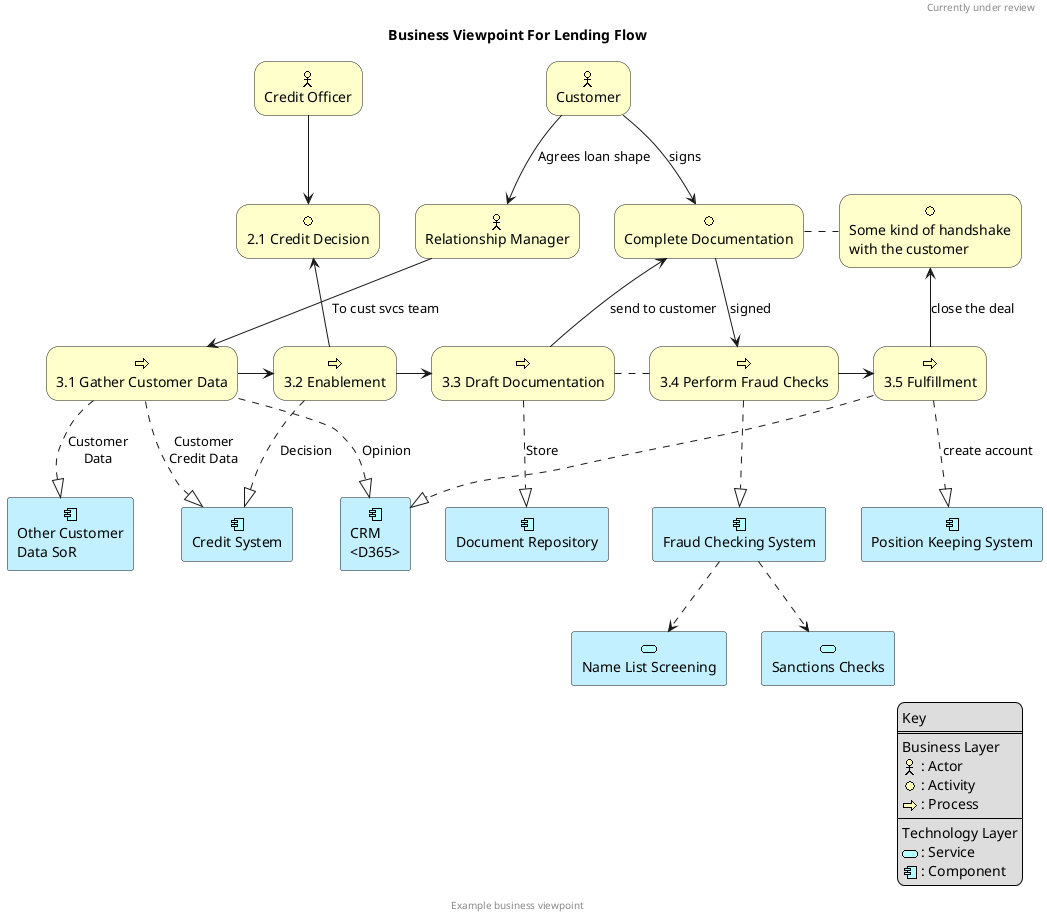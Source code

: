 @startuml
skinparam rectangle<<behavior>> {
	roundCorner 25
}
sprite $bProcess jar:archimate/business-process
sprite $bActor jar:archimate/business-actor
sprite $bActivity jar:archimate/business-activity
sprite $aService jar:archimate/application-service
sprite $aComponent jar:archimate/application-component

header
Currently under review
endheader

title Business Viewpoint For Lending Flow

rectangle "Customer"  as C <<$bActor>><<behavior>> #Business
rectangle "Relationship Manager"  as RM <<$bActor>><<behavior>> #Business
rectangle "Credit Officer"  as CO <<$bActor>><<behavior>> #Business

rectangle "Complete Documentation"  as CDoc <<$bActivity>><<behavior>> #Business
rectangle "Some kind of handshake\nwith the customer"  as HS <<$bActivity>><<behavior>> #Business

rectangle "2.1 Credit Decision"  as CD <<$bActivity>><<behavior>> #Business
rectangle "3.1 Gather Customer Data"  as GCD <<$bProcess>><<behavior>> #Business
rectangle "3.2 Enablement"  as E <<$bProcess>><<behavior>> #Business
rectangle "3.3 Draft Documentation"  as DD <<$bProcess>><<behavior>> #Business
rectangle "3.4 Perform Fraud Checks"  as FC <<$bProcess>><<behavior>> #Business
rectangle "3.5 Fulfillment"  as FF <<$bProcess>><<behavior>> #Business

C -down-> RM: Agrees loan shape
RM -down-> GCD: To cust svcs team
CO -down-> CD
E -up-> CD
GCD -right-> E
E -right-> DD

C -right-> CDoc: signs
DD -up-> CDoc: send to customer

CDoc -down-> FC: signed
FC -right-> FF
CDoc .right. HS
DD .right. FC

FF -up-> HS : close the deal

rectangle "CRM\n<D365>" as CRM <<$aComponent>> #Application
rectangle "Other Customer\nData SoR" as OCD <<$aComponent>> #Application
rectangle "Credit System" as CS <<$aComponent>> #Application
rectangle "Document Repository" as DS <<$aComponent>> #Application
rectangle "Fraud Checking System" as FCS <<$aComponent>> #Application
rectangle "Position Keeping System" as PK <<$aComponent>> #Application

rectangle "Name List Screening" as NL <<$aService>> #Application
rectangle "Sanctions Checks" as SANC <<$aService>> #Application

GCD .down.|> CRM: Opinion
GCD .down.|> OCD: Customer\nData
GCD .down.|> CS: Customer\nCredit Data
E .down.|> CS: Decision
DD .down.|> DS: Store
FC .down.|> FCS
FF .down.|> PK: create account
FF .down.|> CRM

FCS .down.> NL
FCS .down.> SANC


legend right
Key
====
Business Layer
<$bActor> : Actor
<$bActivity> : Activity
<$bProcess> : Process
----
Technology Layer
<$aService> : Service
<$aComponent> : Component
endlegend

center footer Example business viewpoint

@enduml